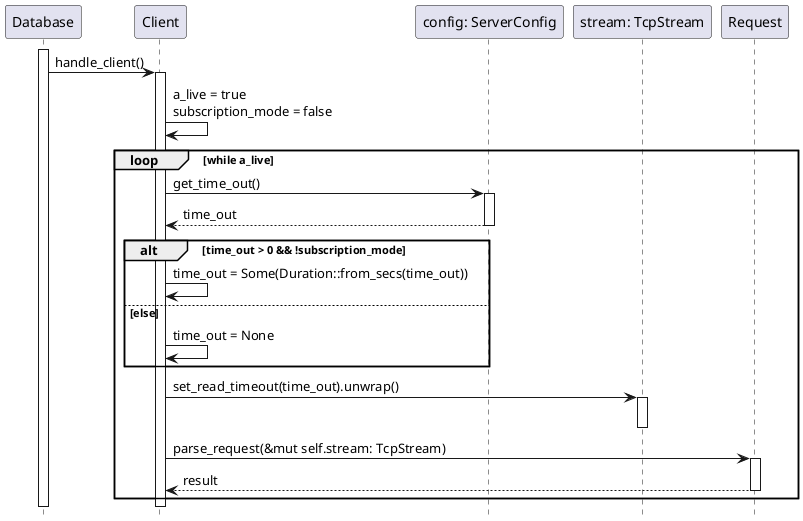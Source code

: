@startuml handle_client
hide footbox
activate Database
Database -> Client++: handle_client()
Client -> Client: a_live = true\nsubscription_mode = false
loop while a_live
    participant Config as "config: ServerConfig"
    Client -> Config ++: get_time_out()
    return time_out

    alt time_out > 0 && !subscription_mode
        Client -> Client: time_out = Some(Duration::from_secs(time_out))
    else else
        Client -> Client: time_out = None
    end

    participant Stream as "stream: TcpStream"
    Client -> Stream++: set_read_timeout(time_out).unwrap()
    deactivate Stream

    Client -> Request++: parse_request(&mut self.stream: TcpStream)
    return result

    

    

end
@enduml